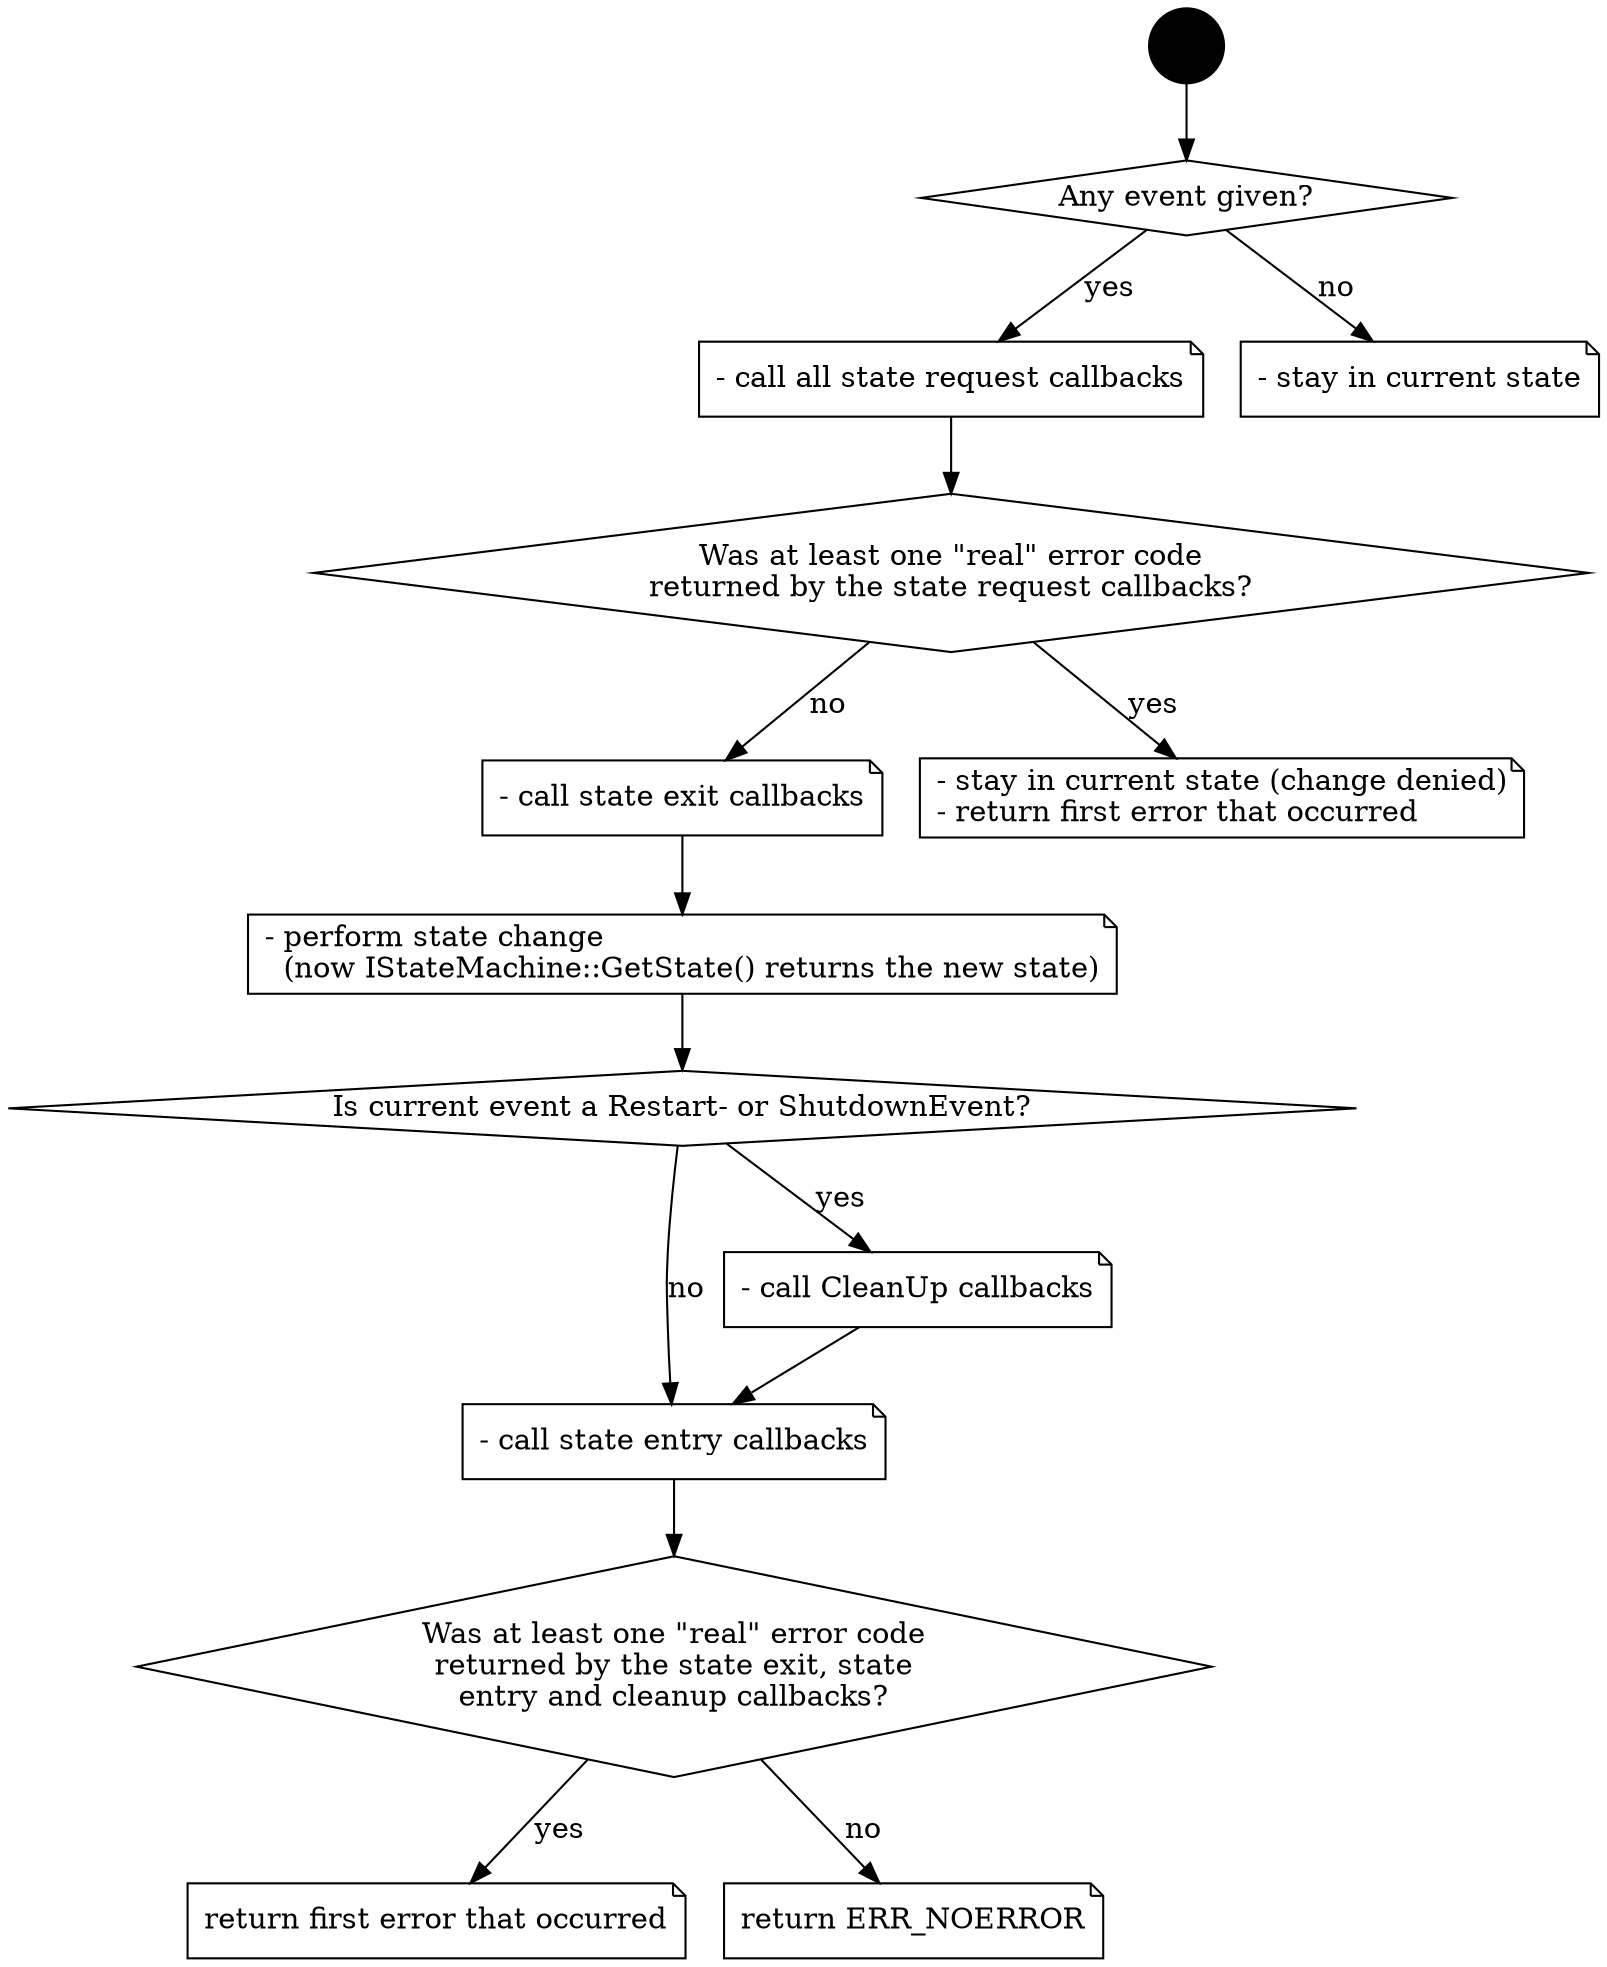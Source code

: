 /**
 *
 * Image showing the State Callback Sequence
 *
 * @file
 * Copyright @ 2019 Audi AG. All rights reserved.
 * 
 *     This Source Code Form is subject to the terms of the Mozilla
 *     Public License, v. 2.0. If a copy of the MPL was not distributed
 *     with this file, You can obtain one at https://mozilla.org/MPL/2.0/.
 * 
 * If it is not possible or desirable to put the notice in a particular file, then
 * You may include the notice in a location (such as a LICENSE file in a
 * relevant directory) where a recipient would be likely to look for such a notice.
 * 
 * You may add additional accurate notices of copyright ownership.
 *
 */
 
 digraph fep_state_machine {
    graph [];
    
    node [shape = "box"];
    
    
    ENTRY                   [label="" shape="circle" style="filled" fillcolor="black"];
    ENTRY -> qEVENT
    
    qEVENT                  [label="Any event given?" shape="diamond"]
    qEVENT -> qEVENTyes     [label="yes"]
    qEVENT -> qEVENTno      [label="no"]
    
    qEVENTno                [label="- stay in current state" shape="note"]
    qEVENTyes               [label="- call all state request callbacks" shape="note"]
    
    qEVENTyes -> qERROR
    
    qERROR                  [label="Was at least one \"real\" error code\nreturned by the state request callbacks?" shape="diamond"]
    qERROR -> qERRORno      [label="no"]
    qERROR -> qERRORyes     [label="yes"]
    
    qERRORyes               [label="- stay in current state (change denied)\l- return first error that occurred\l" shape="note"]
    qERRORno                [label="- call state exit callbacks" shape="note"]
    qERRORno -> CHANGE
    
    CHANGE                  [label="- perform state change\l  (now IStateMachine::GetState() returns the new state)\l" shape="note"]
    CHANGE -> qCLEANUP
    
    qCLEANUP                [label="Is current event a Restart- or ShutdownEvent?" shape="diamond"]
    qCLEANUP -> qCLEANUPno  [label="no"]
    qCLEANUP -> qCLEANUPyes [label="yes"]
    
    qCLEANUPyes             [label="- call CleanUp callbacks" shape="note"]
    qCLEANUPyes -> qCLEANUPno
    
    qCLEANUPno              [label="- call state entry callbacks"  shape="note"]
    qCLEANUPno -> qERROR2
    
    qERROR2                 [label="Was at least one \"real\" error code\nreturned by the state exit, state\nentry and cleanup callbacks?" shape="diamond"]
    qERROR2 -> qERROR2yes   [label="yes"]
    qERROR2 -> qERROR2no    [label="no"]
    
    qERROR2yes              [label="return first error that occurred" shape="note"]
    qERROR2no               [label="return ERR_NOERROR" shape="note"]
}

